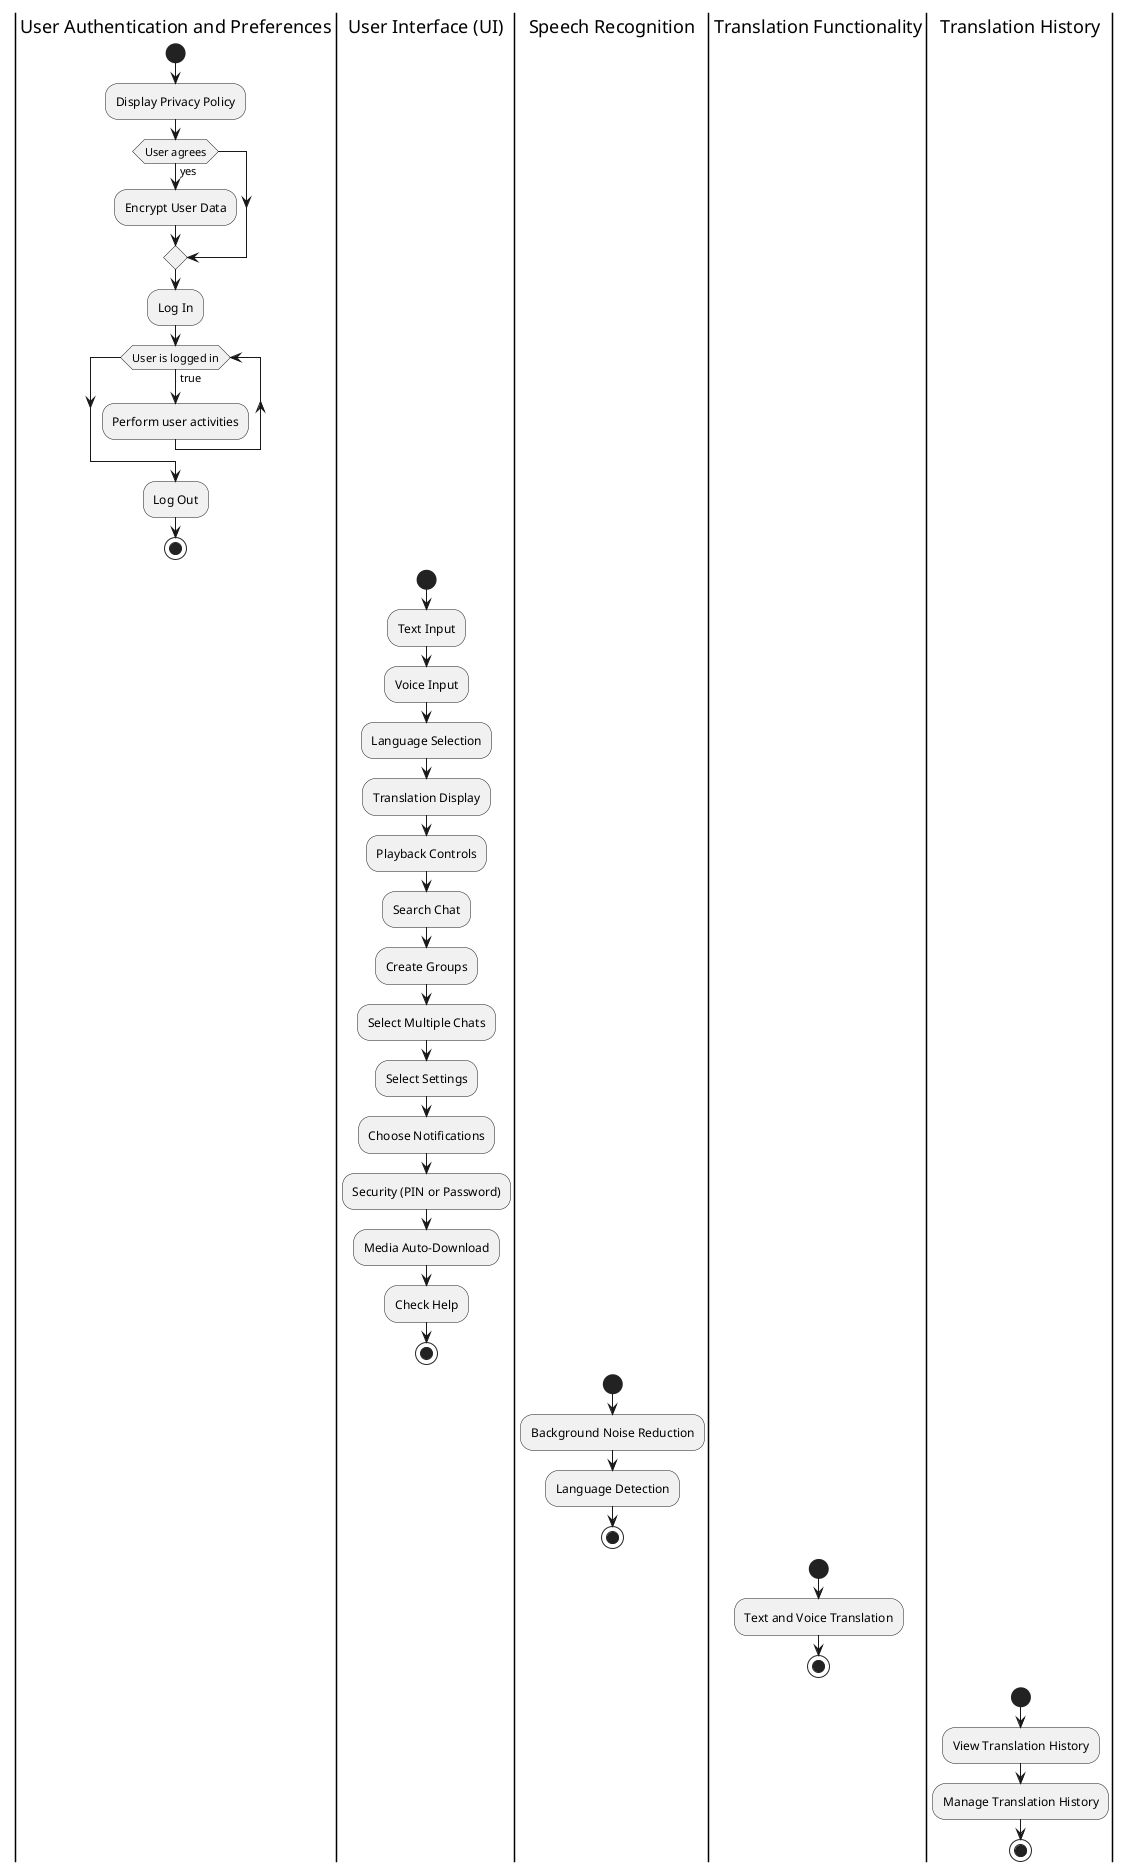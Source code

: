 @startuml

|User Authentication and Preferences|

start
:Display Privacy Policy;
if (User agrees) then (yes)
  :Encrypt User Data;
endif
:Log In;
while (User is logged in) is (true)
  :Perform user activities;
endwhile
:Log Out;
stop

|User Interface (UI)|

start
:Text Input;
:Voice Input;
:Language Selection;
:Translation Display;
:Playback Controls;
:Search Chat;
:Create Groups;
:Select Multiple Chats;
:Select Settings;
:Choose Notifications;
:Security (PIN or Password);
:Media Auto-Download;
:Check Help;
stop

|Speech Recognition|

start
:Background Noise Reduction;
:Language Detection;
stop

|Translation Functionality|

start
:Text and Voice Translation;
stop

|Translation History|

start
:View Translation History;
:Manage Translation History;
stop

@enduml
